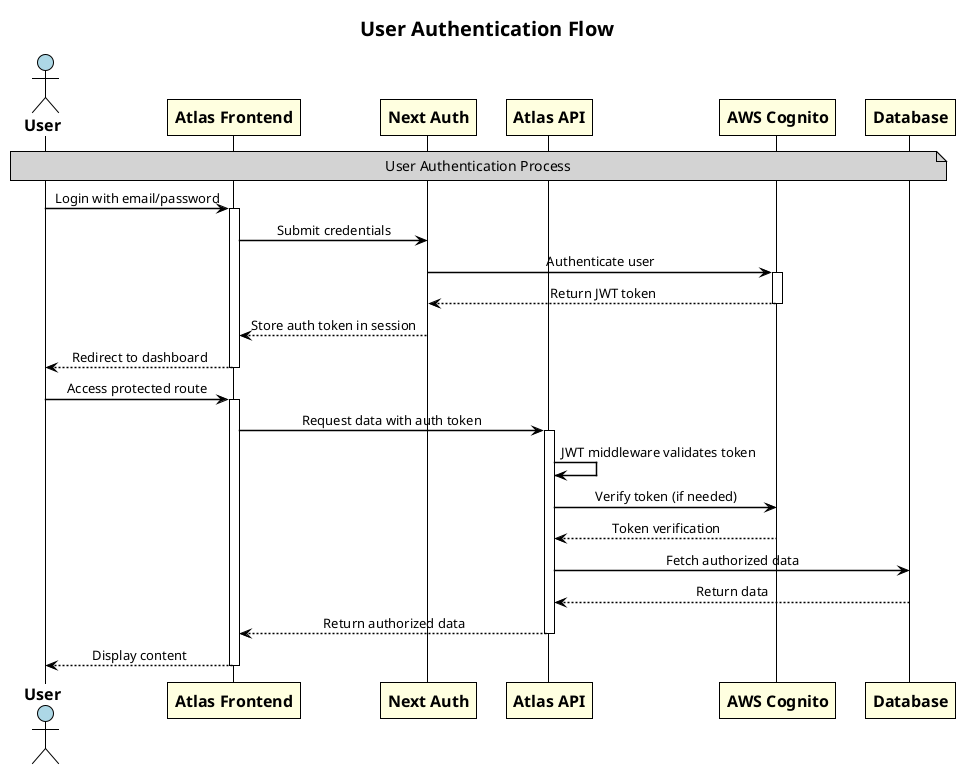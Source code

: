 @startuml atlas-auth-flow
!theme plain
skinparam handwritten false
skinparam shadowing false
skinparam roundCorner 0
skinparam linetype polyline

' Use improved fonts and spacing
skinparam sequenceMessageAlign center
skinparam backgroundColor white
skinparam defaultTextAlignment center

' Fix fonts and arrow styling
skinparam ArrowColor black
skinparam ArrowThickness 1.5
skinparam ParticipantFontSize 16
skinparam ParticipantFontStyle bold
skinparam ActorFontSize 16
skinparam ActorFontStyle bold
skinparam NoteFontSize 14
skinparam TitleFontSize 20
skinparam TitleFontStyle bold

' Color participants for better visualization
skinparam ActorBackgroundColor lightblue
skinparam ParticipantBackgroundColor lightyellow
skinparam NoteBackgroundColor lightgray

title User Authentication Flow

actor User
participant "Atlas Frontend" as Frontend
participant "Next Auth" as NextAuth
participant "Atlas API" as API
participant "AWS Cognito" as Cognito
participant "Database" as DB

note over User, DB: User Authentication Process

User -> Frontend: Login with email/password
activate Frontend
Frontend -> NextAuth: Submit credentials
NextAuth -> Cognito: Authenticate user
activate Cognito
Cognito --> NextAuth: Return JWT token
deactivate Cognito
NextAuth --> Frontend: Store auth token in session
Frontend --> User: Redirect to dashboard
deactivate Frontend

User -> Frontend: Access protected route
activate Frontend
Frontend -> API: Request data with auth token
activate API
API -> API: JWT middleware validates token
API -> Cognito: Verify token (if needed)
Cognito --> API: Token verification
API -> DB: Fetch authorized data
DB --> API: Return data
API --> Frontend: Return authorized data
deactivate API
Frontend --> User: Display content
deactivate Frontend
@enduml